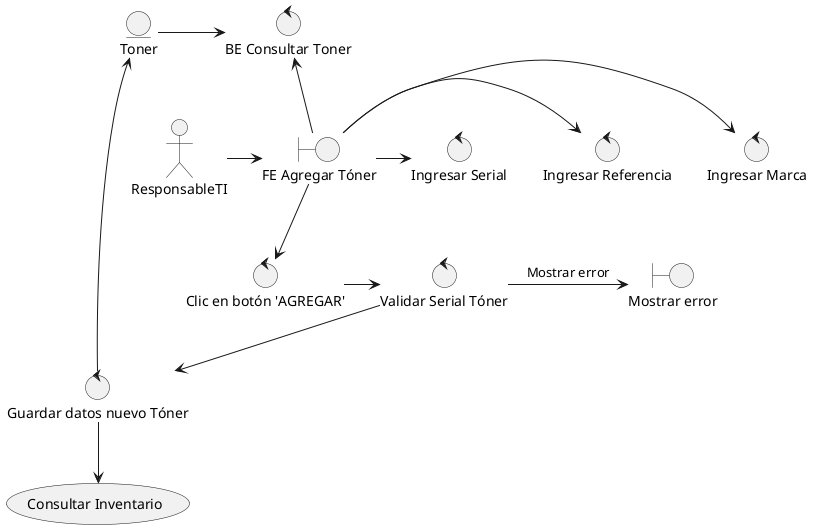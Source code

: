 @startuml

actor ResponsableTI as responTI
boundary "FE Agregar Tóner" as feAgregarToner

responTI -> feAgregarToner

control "Ingresar Marca" as ingresarMarca
control "Ingresar Referencia" as ingresarReferencia
control "Ingresar Serial" as ingresarSerial
control "BE Consultar Toner" as beConsultarToner

feAgregarToner ->ingresarMarca
feAgregarToner ->ingresarReferencia
feAgregarToner -> ingresarSerial
feAgregarToner -up-> beConsultarToner

entity Toner as entityToner
entityToner -> beConsultarToner

control "Clic en botón 'AGREGAR'" as botonAgregar
feAgregarToner -down-> botonAgregar

control "Validar Serial Tóner" as validarSerialToner
botonAgregar -right-> validarSerialToner

boundary "Mostrar error" as error
validarSerialToner -> error: Mostrar error

usecase (Consultar Inventario) as consultarInventario


control "Guardar datos nuevo Tóner" as guardarDatosNuevoToner
validarSerialToner -down-> guardarDatosNuevoToner
guardarDatosNuevoToner -left-> entityToner
guardarDatosNuevoToner -down-> consultarInventario
@enduml
